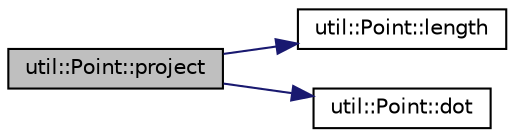 digraph "util::Point::project"
{
  edge [fontname="Helvetica",fontsize="10",labelfontname="Helvetica",labelfontsize="10"];
  node [fontname="Helvetica",fontsize="10",shape=record];
  rankdir="LR";
  Node67 [label="util::Point::project",height=0.2,width=0.4,color="black", fillcolor="grey75", style="filled", fontcolor="black"];
  Node67 -> Node68 [color="midnightblue",fontsize="10",style="solid",fontname="Helvetica"];
  Node68 [label="util::Point::length",height=0.2,width=0.4,color="black", fillcolor="white", style="filled",URL="$structutil_1_1Point.html#a7e6ec50072f4ff4d6461412cdc531b65",tooltip="Computes the Euclidean length of the vector. "];
  Node67 -> Node69 [color="midnightblue",fontsize="10",style="solid",fontname="Helvetica"];
  Node69 [label="util::Point::dot",height=0.2,width=0.4,color="black", fillcolor="white", style="filled",URL="$structutil_1_1Point.html#a6ad3b0b8f16fd06c5452607176af84da",tooltip="Computes the dot product of this vector with another point. "];
}
